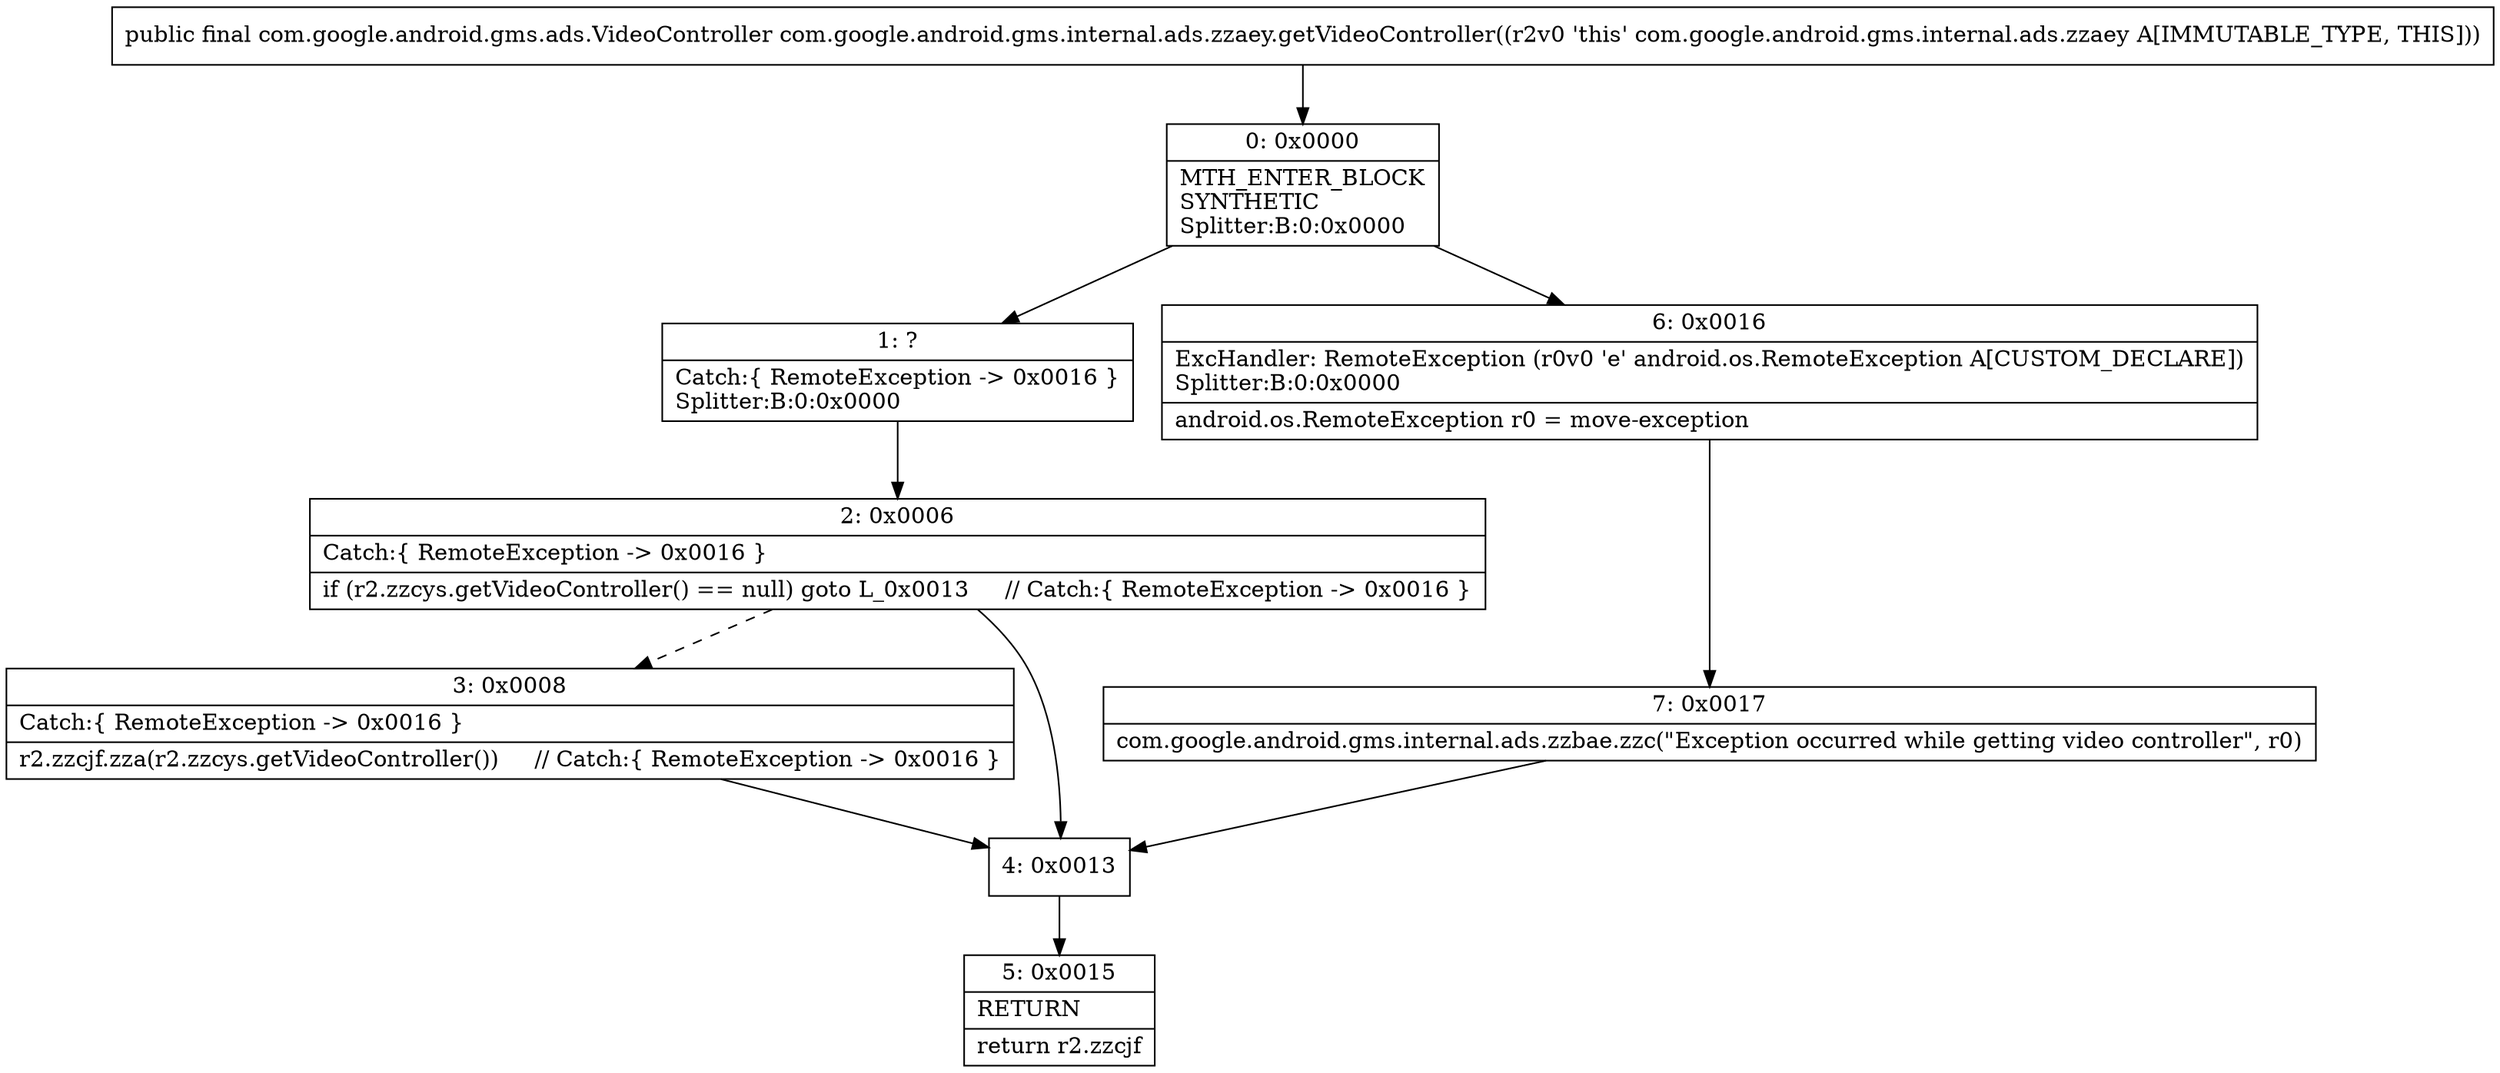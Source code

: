 digraph "CFG forcom.google.android.gms.internal.ads.zzaey.getVideoController()Lcom\/google\/android\/gms\/ads\/VideoController;" {
Node_0 [shape=record,label="{0\:\ 0x0000|MTH_ENTER_BLOCK\lSYNTHETIC\lSplitter:B:0:0x0000\l}"];
Node_1 [shape=record,label="{1\:\ ?|Catch:\{ RemoteException \-\> 0x0016 \}\lSplitter:B:0:0x0000\l}"];
Node_2 [shape=record,label="{2\:\ 0x0006|Catch:\{ RemoteException \-\> 0x0016 \}\l|if (r2.zzcys.getVideoController() == null) goto L_0x0013     \/\/ Catch:\{ RemoteException \-\> 0x0016 \}\l}"];
Node_3 [shape=record,label="{3\:\ 0x0008|Catch:\{ RemoteException \-\> 0x0016 \}\l|r2.zzcjf.zza(r2.zzcys.getVideoController())     \/\/ Catch:\{ RemoteException \-\> 0x0016 \}\l}"];
Node_4 [shape=record,label="{4\:\ 0x0013}"];
Node_5 [shape=record,label="{5\:\ 0x0015|RETURN\l|return r2.zzcjf\l}"];
Node_6 [shape=record,label="{6\:\ 0x0016|ExcHandler: RemoteException (r0v0 'e' android.os.RemoteException A[CUSTOM_DECLARE])\lSplitter:B:0:0x0000\l|android.os.RemoteException r0 = move\-exception\l}"];
Node_7 [shape=record,label="{7\:\ 0x0017|com.google.android.gms.internal.ads.zzbae.zzc(\"Exception occurred while getting video controller\", r0)\l}"];
MethodNode[shape=record,label="{public final com.google.android.gms.ads.VideoController com.google.android.gms.internal.ads.zzaey.getVideoController((r2v0 'this' com.google.android.gms.internal.ads.zzaey A[IMMUTABLE_TYPE, THIS])) }"];
MethodNode -> Node_0;
Node_0 -> Node_1;
Node_0 -> Node_6;
Node_1 -> Node_2;
Node_2 -> Node_3[style=dashed];
Node_2 -> Node_4;
Node_3 -> Node_4;
Node_4 -> Node_5;
Node_6 -> Node_7;
Node_7 -> Node_4;
}


